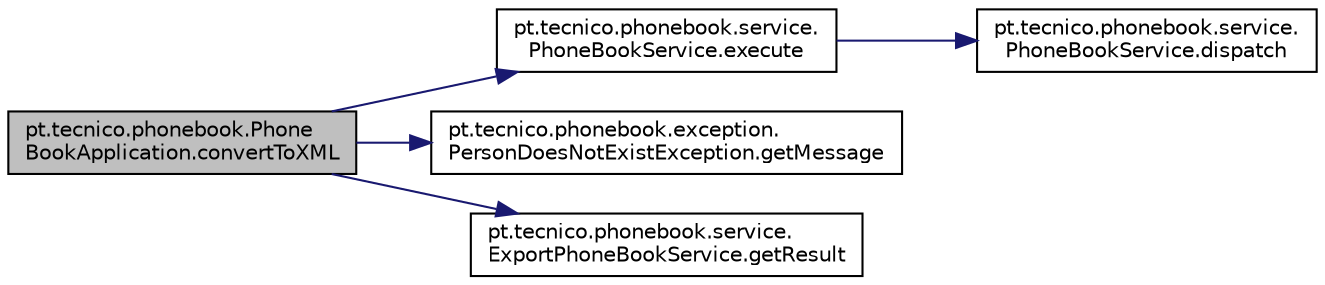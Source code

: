 digraph "pt.tecnico.phonebook.PhoneBookApplication.convertToXML"
{
  edge [fontname="Helvetica",fontsize="10",labelfontname="Helvetica",labelfontsize="10"];
  node [fontname="Helvetica",fontsize="10",shape=record];
  rankdir="LR";
  Node0 [label="pt.tecnico.phonebook.Phone\lBookApplication.convertToXML",height=0.2,width=0.4,color="black", fillcolor="grey75", style="filled", fontcolor="black"];
  Node0 -> Node1 [color="midnightblue",fontsize="10",style="solid",fontname="Helvetica"];
  Node1 [label="pt.tecnico.phonebook.service.\lPhoneBookService.execute",height=0.2,width=0.4,color="black", fillcolor="white", style="filled",URL="$classpt_1_1tecnico_1_1phonebook_1_1service_1_1PhoneBookService.html#a3cf3e41a0be74d9b365c0856f8f63758"];
  Node1 -> Node2 [color="midnightblue",fontsize="10",style="solid",fontname="Helvetica"];
  Node2 [label="pt.tecnico.phonebook.service.\lPhoneBookService.dispatch",height=0.2,width=0.4,color="black", fillcolor="white", style="filled",URL="$classpt_1_1tecnico_1_1phonebook_1_1service_1_1PhoneBookService.html#a8a8073a4a0566524221f0f3fa5951376"];
  Node0 -> Node3 [color="midnightblue",fontsize="10",style="solid",fontname="Helvetica"];
  Node3 [label="pt.tecnico.phonebook.exception.\lPersonDoesNotExistException.getMessage",height=0.2,width=0.4,color="black", fillcolor="white", style="filled",URL="$classpt_1_1tecnico_1_1phonebook_1_1exception_1_1PersonDoesNotExistException.html#ae5c65de5f503eb6363046968a95a1b59"];
  Node0 -> Node4 [color="midnightblue",fontsize="10",style="solid",fontname="Helvetica"];
  Node4 [label="pt.tecnico.phonebook.service.\lExportPhoneBookService.getResult",height=0.2,width=0.4,color="black", fillcolor="white", style="filled",URL="$classpt_1_1tecnico_1_1phonebook_1_1service_1_1ExportPhoneBookService.html#a83755f61f2b5691a924e0b6dd6b471d2"];
}
